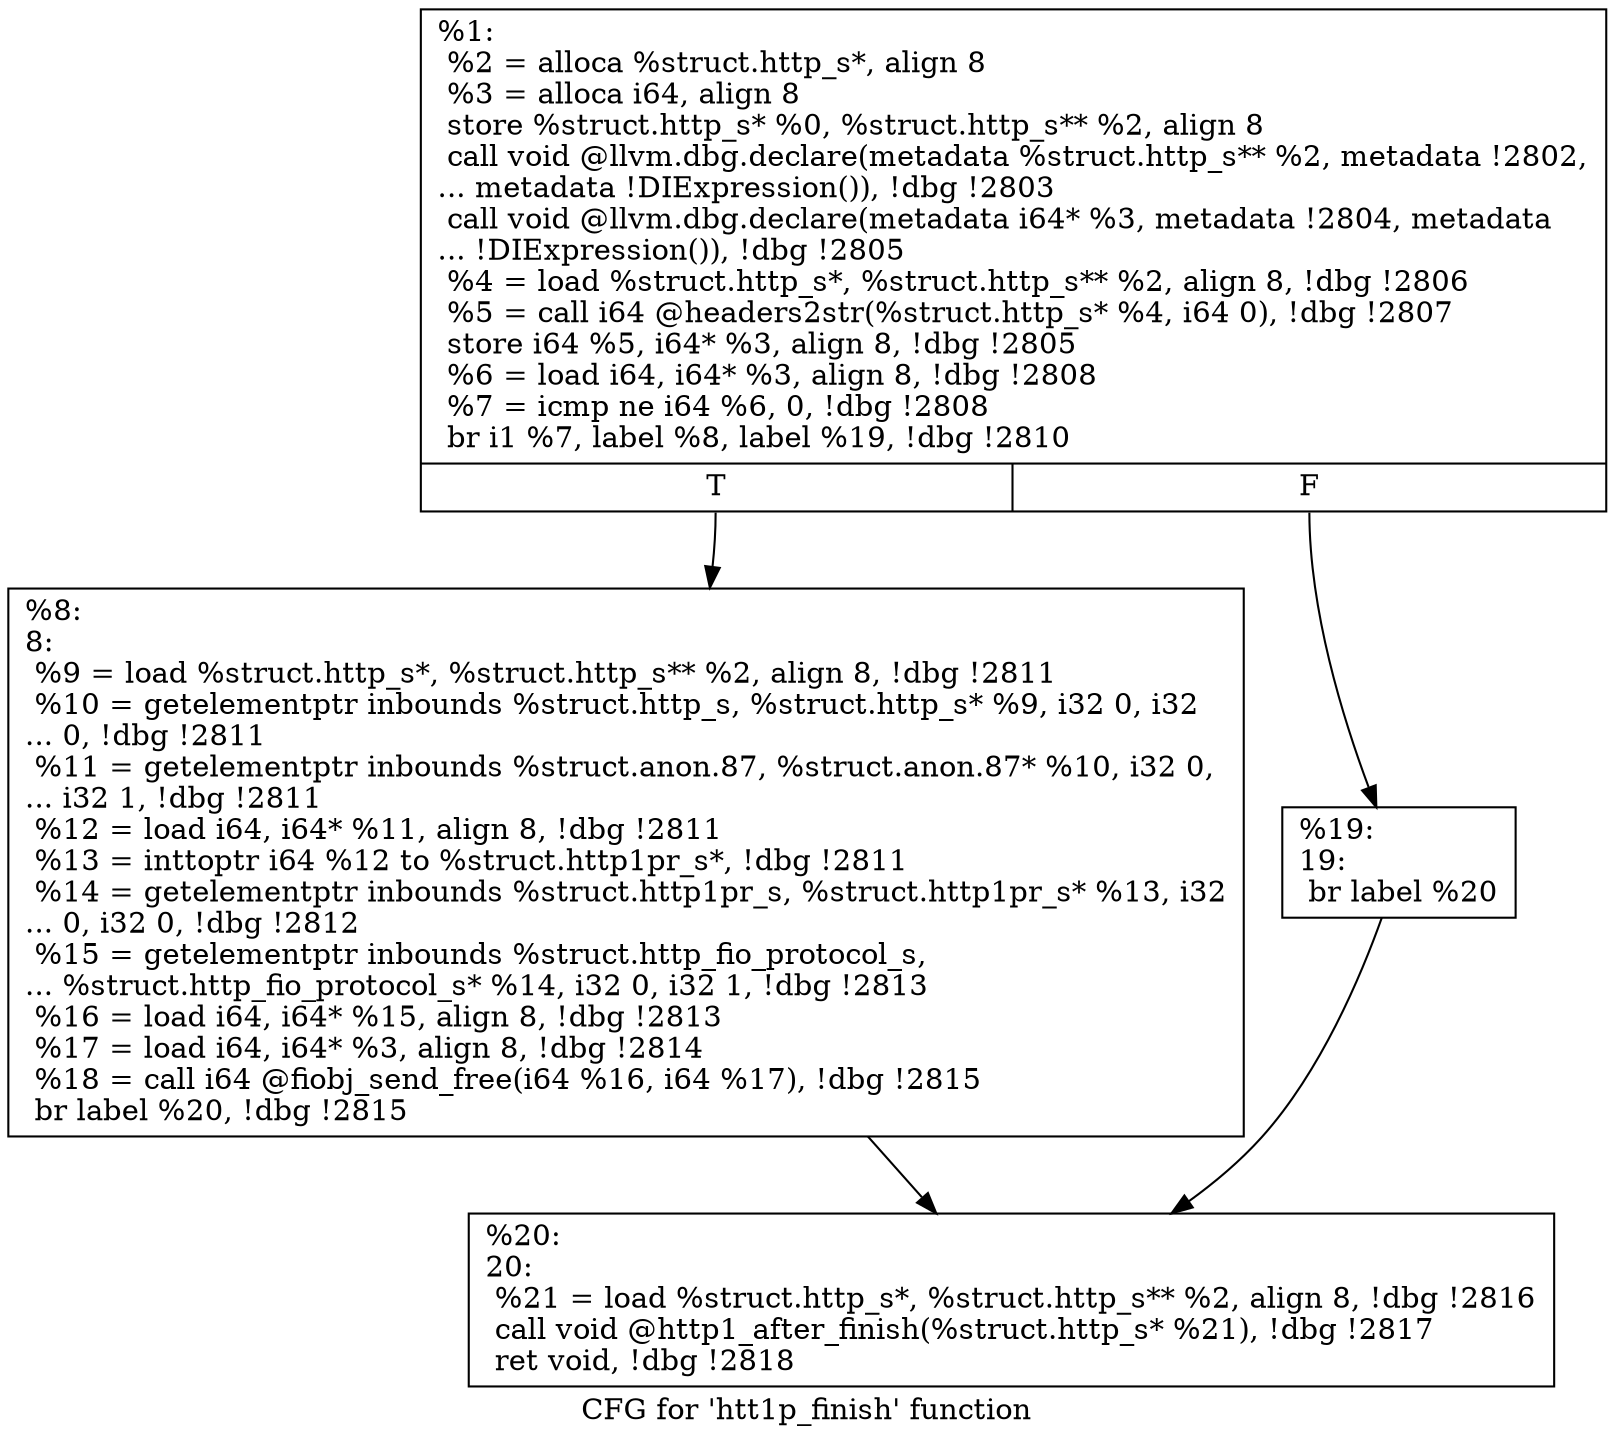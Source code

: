 digraph "CFG for 'htt1p_finish' function" {
	label="CFG for 'htt1p_finish' function";

	Node0x5568521767b0 [shape=record,label="{%1:\l  %2 = alloca %struct.http_s*, align 8\l  %3 = alloca i64, align 8\l  store %struct.http_s* %0, %struct.http_s** %2, align 8\l  call void @llvm.dbg.declare(metadata %struct.http_s** %2, metadata !2802,\l... metadata !DIExpression()), !dbg !2803\l  call void @llvm.dbg.declare(metadata i64* %3, metadata !2804, metadata\l... !DIExpression()), !dbg !2805\l  %4 = load %struct.http_s*, %struct.http_s** %2, align 8, !dbg !2806\l  %5 = call i64 @headers2str(%struct.http_s* %4, i64 0), !dbg !2807\l  store i64 %5, i64* %3, align 8, !dbg !2805\l  %6 = load i64, i64* %3, align 8, !dbg !2808\l  %7 = icmp ne i64 %6, 0, !dbg !2808\l  br i1 %7, label %8, label %19, !dbg !2810\l|{<s0>T|<s1>F}}"];
	Node0x5568521767b0:s0 -> Node0x5568521789f0;
	Node0x5568521767b0:s1 -> Node0x55685217e5a0;
	Node0x5568521789f0 [shape=record,label="{%8:\l8:                                                \l  %9 = load %struct.http_s*, %struct.http_s** %2, align 8, !dbg !2811\l  %10 = getelementptr inbounds %struct.http_s, %struct.http_s* %9, i32 0, i32\l... 0, !dbg !2811\l  %11 = getelementptr inbounds %struct.anon.87, %struct.anon.87* %10, i32 0,\l... i32 1, !dbg !2811\l  %12 = load i64, i64* %11, align 8, !dbg !2811\l  %13 = inttoptr i64 %12 to %struct.http1pr_s*, !dbg !2811\l  %14 = getelementptr inbounds %struct.http1pr_s, %struct.http1pr_s* %13, i32\l... 0, i32 0, !dbg !2812\l  %15 = getelementptr inbounds %struct.http_fio_protocol_s,\l... %struct.http_fio_protocol_s* %14, i32 0, i32 1, !dbg !2813\l  %16 = load i64, i64* %15, align 8, !dbg !2813\l  %17 = load i64, i64* %3, align 8, !dbg !2814\l  %18 = call i64 @fiobj_send_free(i64 %16, i64 %17), !dbg !2815\l  br label %20, !dbg !2815\l}"];
	Node0x5568521789f0 -> Node0x55685217e5f0;
	Node0x55685217e5a0 [shape=record,label="{%19:\l19:                                               \l  br label %20\l}"];
	Node0x55685217e5a0 -> Node0x55685217e5f0;
	Node0x55685217e5f0 [shape=record,label="{%20:\l20:                                               \l  %21 = load %struct.http_s*, %struct.http_s** %2, align 8, !dbg !2816\l  call void @http1_after_finish(%struct.http_s* %21), !dbg !2817\l  ret void, !dbg !2818\l}"];
}
